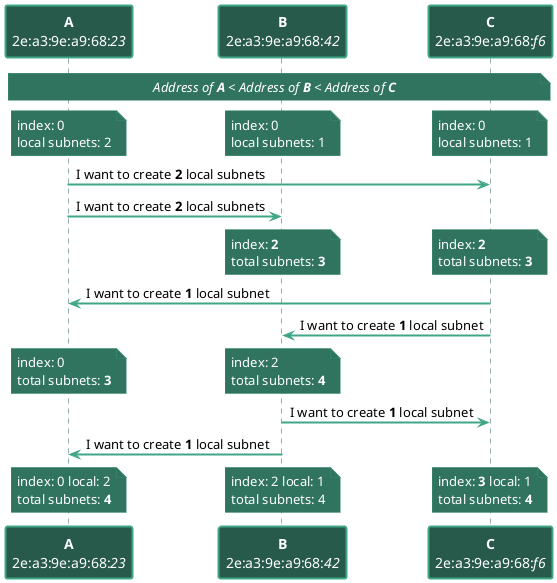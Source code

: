 ' to generate SVG run plantuml -tsvg gnrc_ipv6_auto_subnets-flow.puml
@startuml

<style>
participant {
	FontColor	#white
	BackGroundColor	#275a4b
	LineColor	#3fa687
	LineThickness	2.0
}

actor {
	FontColor	#white
	BackGroundColor	#275a4b
	LineColor	#3fa687
	LineThickness	2.0
}

note {
	FontColor	white
	BackGroundColor	#30735f
	LineColor	#388d73
}

arrow {
	LineColor	#3fa687
	LineThickness	2.0
}

</style>

skinparam sequence {
	LifeLineBorderColor	#275a4b
	LifeLineBorderThickness	2
}

participant "**A**\n2e:a3:9e:a9:68:<i>23</i>" as A
participant "**B**\n2e:a3:9e:a9:68:<i>42</i>" as B
participant "**C**\n2e:a3:9e:a9:68:<i>f6</i>" as C

note across: <i>Address of **A** < Address of **B** < Address of **C**</i>

note over A: index: 0\nlocal subnets: 2
/ note over C: index: 0\nlocal subnets: 1
/ note over B: index: 0\nlocal subnets: 1

A -> C: I want to create **2** local subnets
A -> B: I want to create **2** local subnets

note over C: index: **2**\ntotal subnets: **3**
/ note over B: index: **2**\ntotal subnets: **3**

C -> A: I want to create **1** local subnet
C -> B: I want to create **1** local subnet

note over A: index: 0\ntotal subnets: **3**
/ note over B: index: 2\ntotal subnets: **4**

B -> C: I want to create **1** local subnet
B -> A: I want to create **1** local subnet

note over A: index: 0 local: 2\ntotal subnets: **4**
/ note over C: index: **3** local: 1\ntotal subnets: **4**
/ note over B: index: 2 local: 1\ntotal subnets: 4

@enduml
